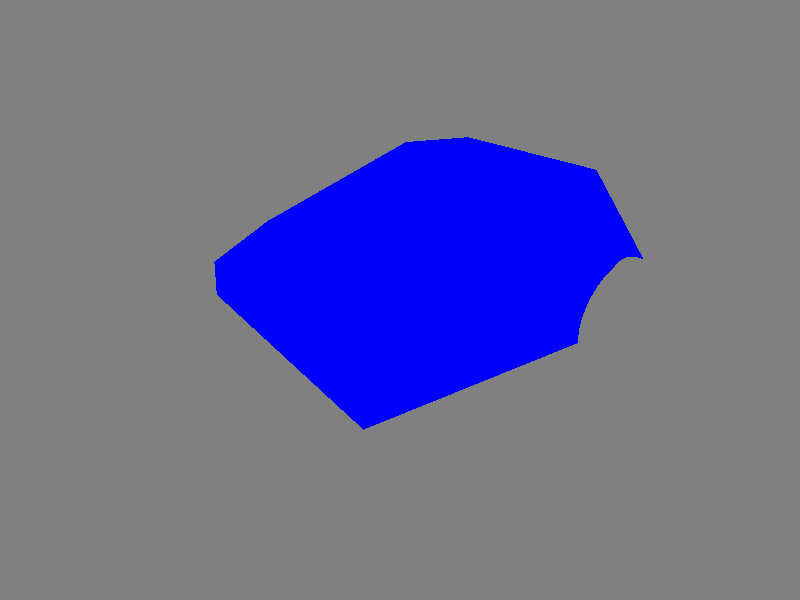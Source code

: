 //--global--------------------------

background {
  colour rgb .5
}

//--includes------------------------
//--declares------------------------

#declare coding = true;

#if (coding) 
  #declare tyre = texture {
                    pigment {
                      colour rgb <1,1,0>
                    }
                  };
  #declare chrome = texture {
                      pigment {
                        colour rgb <1,0,0>
                      }
                    };
  #declare body = texture {
                    pigment {
                      colour rgb <0,0,1>
                    }
                  };
#else
  #declare tyre = texture {
                    pigment {
                      colour rgb <.1,.1,.1>
                    }
                    finish {
                      phong .2
                      reflection 0
                    }
                  };
  #declare chrome = texture {
                      pigment {
                        colour rgb <.7,.7,.7>
                      }
                      finish {
                        reflection .9
                      }
                    };
  #declare body = texture {
                    pigment {
                      colour rgb <0,0,1>
                    }
                  };
#end

#declare wheelFront = union {
                        difference {
                          torus {
                            2.5, .5
                          }
                          #declare counter = 0;
                          #while (counter<36)
                            union { 
                              sphere_sweep {
                                cubic_spline
                                4
                                <3,1,1>,.05
                                <3,0,0>,.05
                                <2,-2,-2>,.05
                                <0,-3,-2.5>,.05
                              }
                              sphere_sweep {
                                cubic_spline
                                4
                                <3,-1,1>,.05
                                <3,0,0>,.05
                                <2,2,-2>,.05
                                <0,3,-2.5>,.05
                                rotate <0,5,0>
                              }
                              rotate <0,10*counter,0>
                            }
                            #declare counter = counter + 1;
                          #end
                          texture {
                            tyre
                          }
                          rotate <90,0,0>
                        }
                        union {
                          difference {
                            cylinder {
                              <0,0,-.5>,
                              <0,0,.5>,
                              2.2
                            }
                            cone {
                              <0,0,-.501>,2.2,
                              <0,0,0>,0
                            }
                            cone {
                              <0,0,.501>,2.2,
                              <0,0,0>,0
                            }
                            cylinder {
                              <0,0,-.5>,
                              <0,0,.5>,
                              1.8
                            }
                          }  
                          cone {
                            <0,0,0>,2.2,
                            <0,0,.5>,0.1
                          }
                          cone {
                            <0,0,0>,2.2,
                            <0,0,-.5>,0.1
                          }
                        }
                        texture {
                          chrome
                        }
                        rotate <0,0,0>
                      };
#declare wheelBack = union {
                       difference {
                         torus {
                           2.2, .8
                           rotate <90,0,0>
                           scale <1,1,3>
                         }
                         cylinder {
                           <0,0,2.2>,
                           <0,0,-2.2>,
                           2.2
                         }
                         #declare counter = 0;
                         #while (counter<18)
                           union {
                             cone {
                               <0,0,0>,.2
                               <0,-1,0>,0
                               scale <.5,1,1>
                               translate <3,0,0>
                             }
                             cone {
                               <0,0,0>,.2
                               <0,-1,0>,0
                               scale <.5,1,1>
                               translate <3,0,-.7>
                             }
                             cone {
                               <0,0,0>,.2
                               <0,-1,0>,0
                               scale <.5,1,1>
                               translate <2.9,0,-1.4>
                             }
                             cone {
                               <0,0,0>,.2
                               <0,-1,0>,0
                               scale <.5,1,1>
                               translate <3,0,.7>
                             }
                             cone {
                               <0,0,0>,.2
                               <0,-1,0>,0
                               scale <.5,1,1>
                               translate <2.9,0,1.4>
                             }
                             cone {
                               <0,0,0>,.2
                               <0,-1,0>,0
                               scale <.5,1,1>
                               translate <3,0,-.7>
                             }
                             cone {
                               <0,0,0>,.2
                               <0,-1,0>,0
                               scale <.5,1,1>
                               translate <3,0,-.35>
                               rotate <0,0,10>
                             }
                             cone {
                               <0,0,0>,.2
                               <0,-1,0>,0
                               scale <.5,1,1>
                               translate <2.95,0,-1.05>
                               rotate <0,0,10>
                             }
                             cone {
                               <0,0,0>,.2
                               <0,-1,0>,0
                               scale <.5,1,1>
                               translate <3,0,.35>
                               rotate <0,0,10>
                             }
                             cone {
                               <0,0,0>,.2
                               <0,-1,0>,0
                               scale <.5,1,1>
                               translate <2.95,0,1.05>
                               rotate <0,0,10>
                             }
                             rotate <0,0,counter*20>
                           }
                           #declare counter = counter + 1;
                         #end
                         texture {
                           tyre
                         }
                       }
                       difference {
                         cylinder {
                           <0,0,2.2>,
                           <0,0,-2.2>,
                           2.2
                         }
                         cone {
                           <0,0,-2.201>,2.2,
                           <0,0,-.5>,0
                         }
                         cone {
                           <0,0,2.201>,2.2,
                           <0,0,.5>,0
                         }
                         texture {
                           chrome
                         }
                       }
                     };
#declare body = union {
                  difference {
                    union {
                      box {
                        <-12,-1,-8>,
                        <8,8,8>
                      }
                      prism {
                        -4,4,
                        5,
                        <0,0>,<0,-4>,
                        <4,-5>,<4,0>,
                        <0,0>
                        rotate <90,0,90>
                        translate <-6.5,-.5,0>
                      }
                    }
                    box {
                      <0,-1,-8.1>
                      <-12,10,8.1>
                      rotate <0,0,-25>
                      translate <-13,0,0>
                    }
                    box {
                      <5.1,-1,-8>
                      <-12.1,10,0>
                      rotate <30,0,0>
                      translate <0,3.2,-8>
                    }
                    box {
                      <5.1,-1,8>
                      <-12.1,10,0>
                      rotate <-30,0,0>
                      translate <0,3.2,8>
                    }
                    box {
                      <0,-1,-8.1>
                      <12,20,8.1>
                      rotate <0,0,60>
                      translate <10,0,0>
                    }
                    cylinder {
                      <-10,0,-10>,
                      <-10,0,10>,
                      3.5
                    }
                    texture {
                      body
                    }  
                  }
                };

//--objects-------------------------

union {
  /*object {
    wheelFront
    translate <18,0,-5>
  }
  object {
    wheelFront
    translate <18,0,5>
  }
  object {
    wheelBack
    translate <-10,0,-7>
  }
  object {
    wheelBack
    translate <-10,0,7>
  }*/
  object {
    body
  }
  #if (false)
    rotate <0,0,0>
    rotate <0,0,0>
  #else
    rotate <0,-210,0>
    rotate <-25,0,0>
  #end
}

//--lights--------------------------

// create a regular point light source
light_source {
  0*x                  // light's position (translated below)
  color rgb <1,1,1>    // light's color
  translate <-20, 40, -40>
}

//--camera--------------------------

// perspective (default) camera
camera {
  location  <-5,0,-35>
  look_at   <0.0, 0.0,  0.0>
  right     x*image_width/image_height
}
